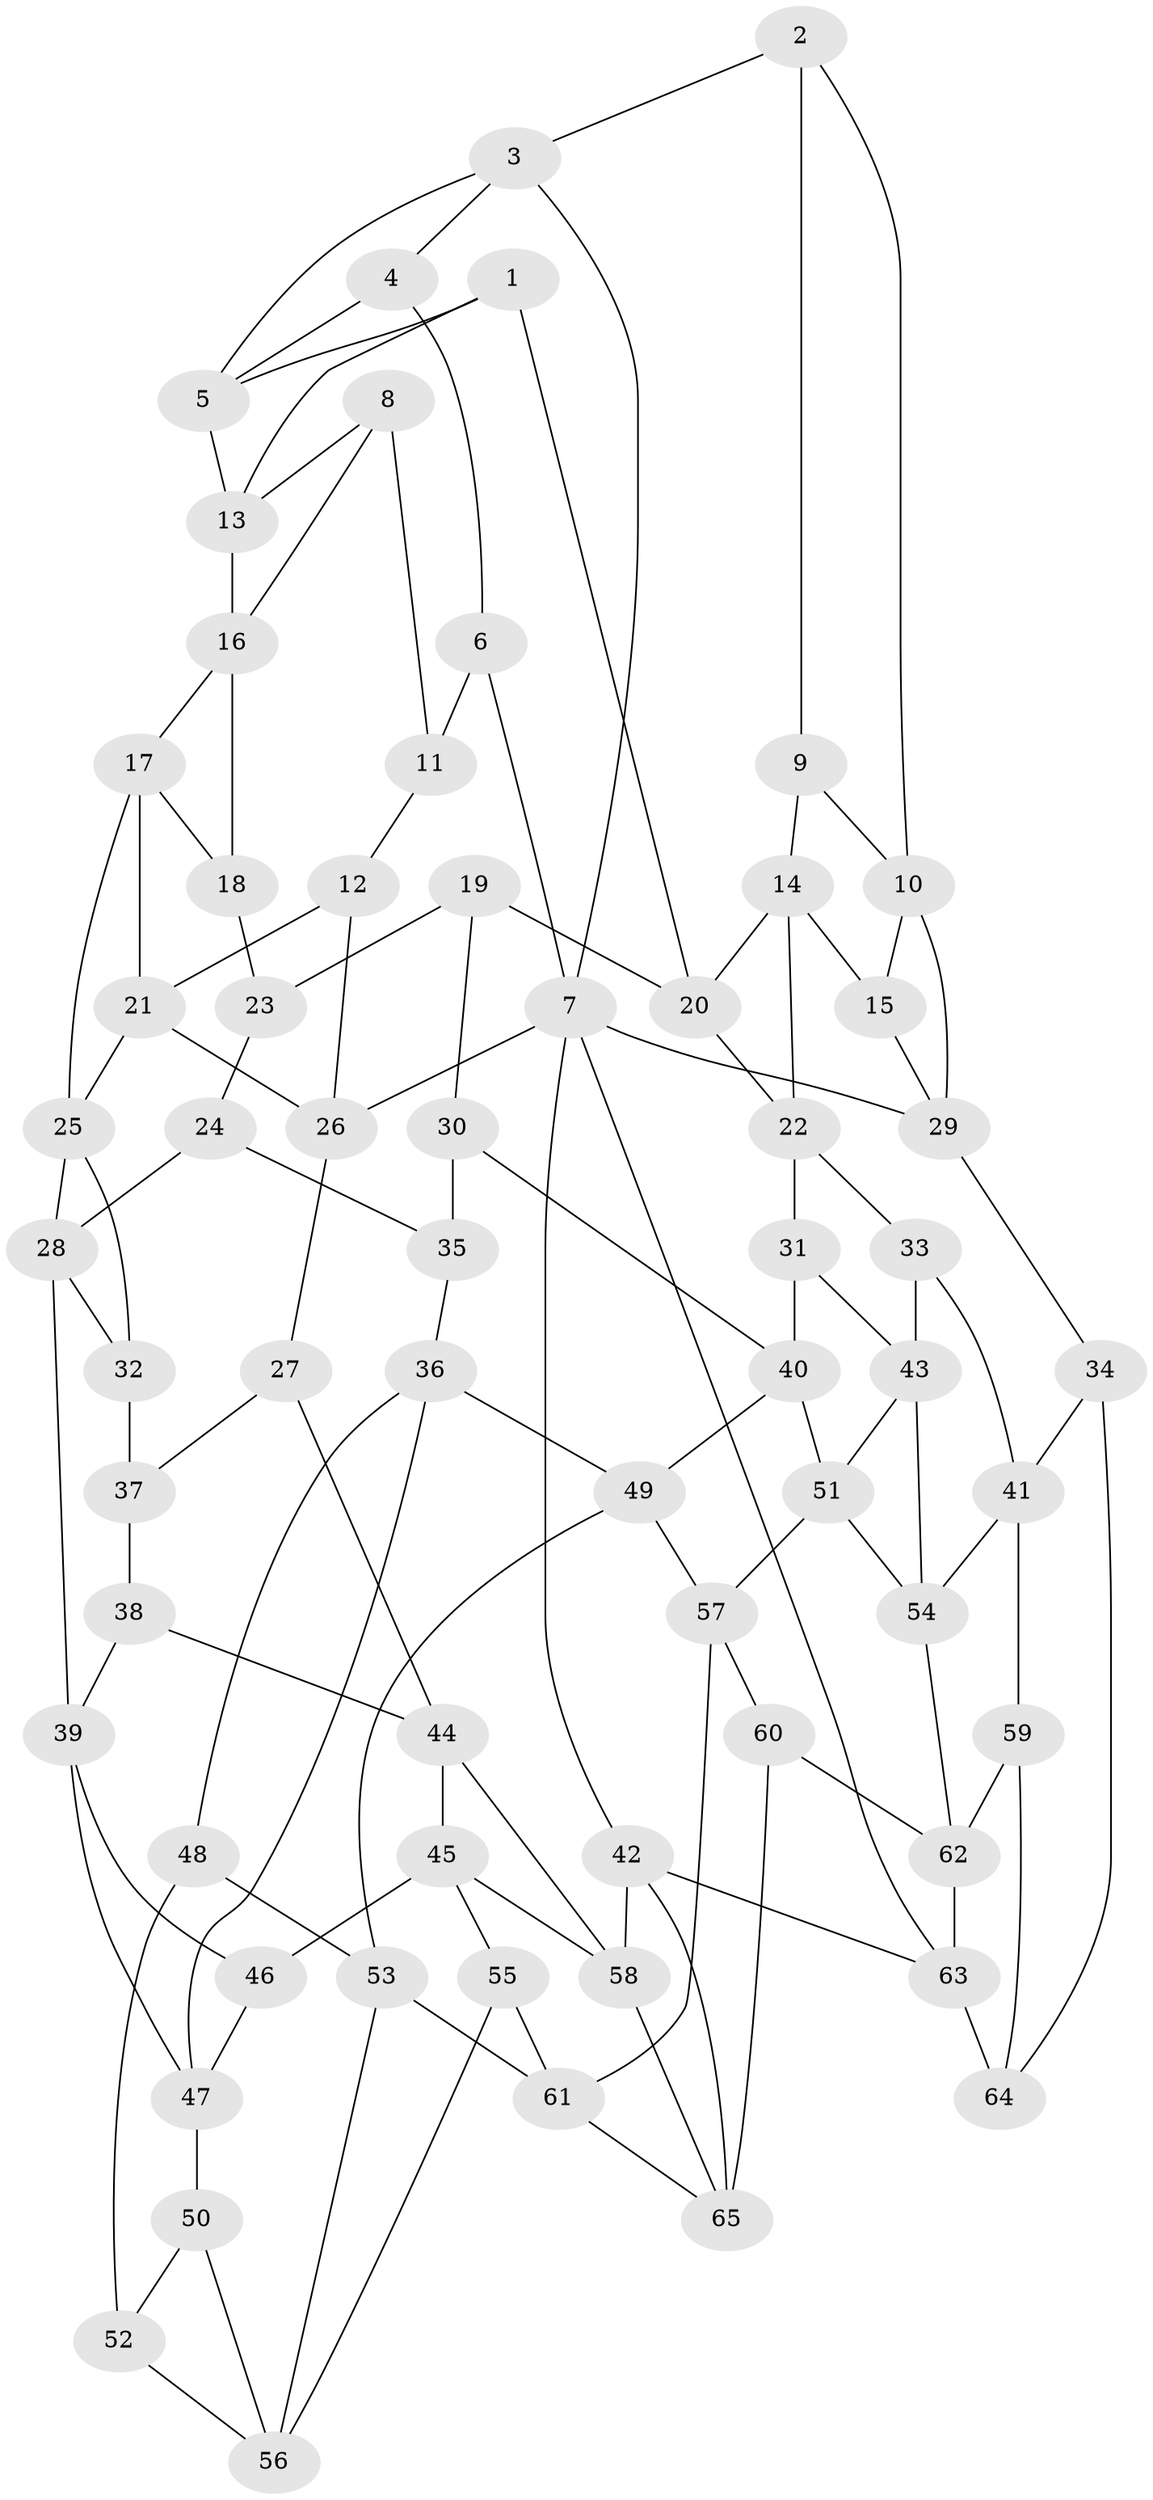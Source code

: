 // original degree distribution, {3: 0.015384615384615385, 6: 0.2230769230769231, 5: 0.5230769230769231, 4: 0.23846153846153847}
// Generated by graph-tools (version 1.1) at 2025/03/03/09/25 03:03:25]
// undirected, 65 vertices, 116 edges
graph export_dot {
graph [start="1"]
  node [color=gray90,style=filled];
  1;
  2;
  3;
  4;
  5;
  6;
  7;
  8;
  9;
  10;
  11;
  12;
  13;
  14;
  15;
  16;
  17;
  18;
  19;
  20;
  21;
  22;
  23;
  24;
  25;
  26;
  27;
  28;
  29;
  30;
  31;
  32;
  33;
  34;
  35;
  36;
  37;
  38;
  39;
  40;
  41;
  42;
  43;
  44;
  45;
  46;
  47;
  48;
  49;
  50;
  51;
  52;
  53;
  54;
  55;
  56;
  57;
  58;
  59;
  60;
  61;
  62;
  63;
  64;
  65;
  1 -- 5 [weight=1.0];
  1 -- 13 [weight=1.0];
  1 -- 20 [weight=1.0];
  2 -- 3 [weight=1.0];
  2 -- 9 [weight=1.0];
  2 -- 10 [weight=1.0];
  3 -- 4 [weight=1.0];
  3 -- 5 [weight=1.0];
  3 -- 7 [weight=1.0];
  4 -- 5 [weight=1.0];
  4 -- 6 [weight=1.0];
  5 -- 13 [weight=1.0];
  6 -- 7 [weight=1.0];
  6 -- 11 [weight=2.0];
  7 -- 26 [weight=1.0];
  7 -- 29 [weight=1.0];
  7 -- 42 [weight=1.0];
  7 -- 63 [weight=1.0];
  8 -- 11 [weight=1.0];
  8 -- 13 [weight=1.0];
  8 -- 16 [weight=1.0];
  9 -- 10 [weight=1.0];
  9 -- 14 [weight=1.0];
  10 -- 15 [weight=1.0];
  10 -- 29 [weight=1.0];
  11 -- 12 [weight=1.0];
  12 -- 21 [weight=1.0];
  12 -- 26 [weight=1.0];
  13 -- 16 [weight=1.0];
  14 -- 15 [weight=1.0];
  14 -- 20 [weight=1.0];
  14 -- 22 [weight=1.0];
  15 -- 29 [weight=1.0];
  16 -- 17 [weight=1.0];
  16 -- 18 [weight=1.0];
  17 -- 18 [weight=1.0];
  17 -- 21 [weight=1.0];
  17 -- 25 [weight=1.0];
  18 -- 23 [weight=2.0];
  19 -- 20 [weight=1.0];
  19 -- 23 [weight=1.0];
  19 -- 30 [weight=1.0];
  20 -- 22 [weight=1.0];
  21 -- 25 [weight=1.0];
  21 -- 26 [weight=1.0];
  22 -- 31 [weight=1.0];
  22 -- 33 [weight=1.0];
  23 -- 24 [weight=1.0];
  24 -- 28 [weight=1.0];
  24 -- 35 [weight=1.0];
  25 -- 28 [weight=1.0];
  25 -- 32 [weight=1.0];
  26 -- 27 [weight=1.0];
  27 -- 37 [weight=1.0];
  27 -- 44 [weight=1.0];
  28 -- 32 [weight=1.0];
  28 -- 39 [weight=1.0];
  29 -- 34 [weight=1.0];
  30 -- 35 [weight=2.0];
  30 -- 40 [weight=1.0];
  31 -- 40 [weight=1.0];
  31 -- 43 [weight=1.0];
  32 -- 37 [weight=2.0];
  33 -- 41 [weight=1.0];
  33 -- 43 [weight=1.0];
  34 -- 41 [weight=1.0];
  34 -- 64 [weight=1.0];
  35 -- 36 [weight=1.0];
  36 -- 47 [weight=1.0];
  36 -- 48 [weight=1.0];
  36 -- 49 [weight=1.0];
  37 -- 38 [weight=1.0];
  38 -- 39 [weight=1.0];
  38 -- 44 [weight=1.0];
  39 -- 46 [weight=1.0];
  39 -- 47 [weight=1.0];
  40 -- 49 [weight=1.0];
  40 -- 51 [weight=1.0];
  41 -- 54 [weight=1.0];
  41 -- 59 [weight=1.0];
  42 -- 58 [weight=1.0];
  42 -- 63 [weight=1.0];
  42 -- 65 [weight=1.0];
  43 -- 51 [weight=1.0];
  43 -- 54 [weight=1.0];
  44 -- 45 [weight=1.0];
  44 -- 58 [weight=1.0];
  45 -- 46 [weight=1.0];
  45 -- 55 [weight=1.0];
  45 -- 58 [weight=1.0];
  46 -- 47 [weight=1.0];
  47 -- 50 [weight=1.0];
  48 -- 52 [weight=2.0];
  48 -- 53 [weight=1.0];
  49 -- 53 [weight=1.0];
  49 -- 57 [weight=1.0];
  50 -- 52 [weight=1.0];
  50 -- 56 [weight=1.0];
  51 -- 54 [weight=1.0];
  51 -- 57 [weight=1.0];
  52 -- 56 [weight=1.0];
  53 -- 56 [weight=1.0];
  53 -- 61 [weight=1.0];
  54 -- 62 [weight=1.0];
  55 -- 56 [weight=1.0];
  55 -- 61 [weight=1.0];
  57 -- 60 [weight=1.0];
  57 -- 61 [weight=1.0];
  58 -- 65 [weight=1.0];
  59 -- 62 [weight=1.0];
  59 -- 64 [weight=1.0];
  60 -- 62 [weight=1.0];
  60 -- 65 [weight=1.0];
  61 -- 65 [weight=1.0];
  62 -- 63 [weight=1.0];
  63 -- 64 [weight=2.0];
}
